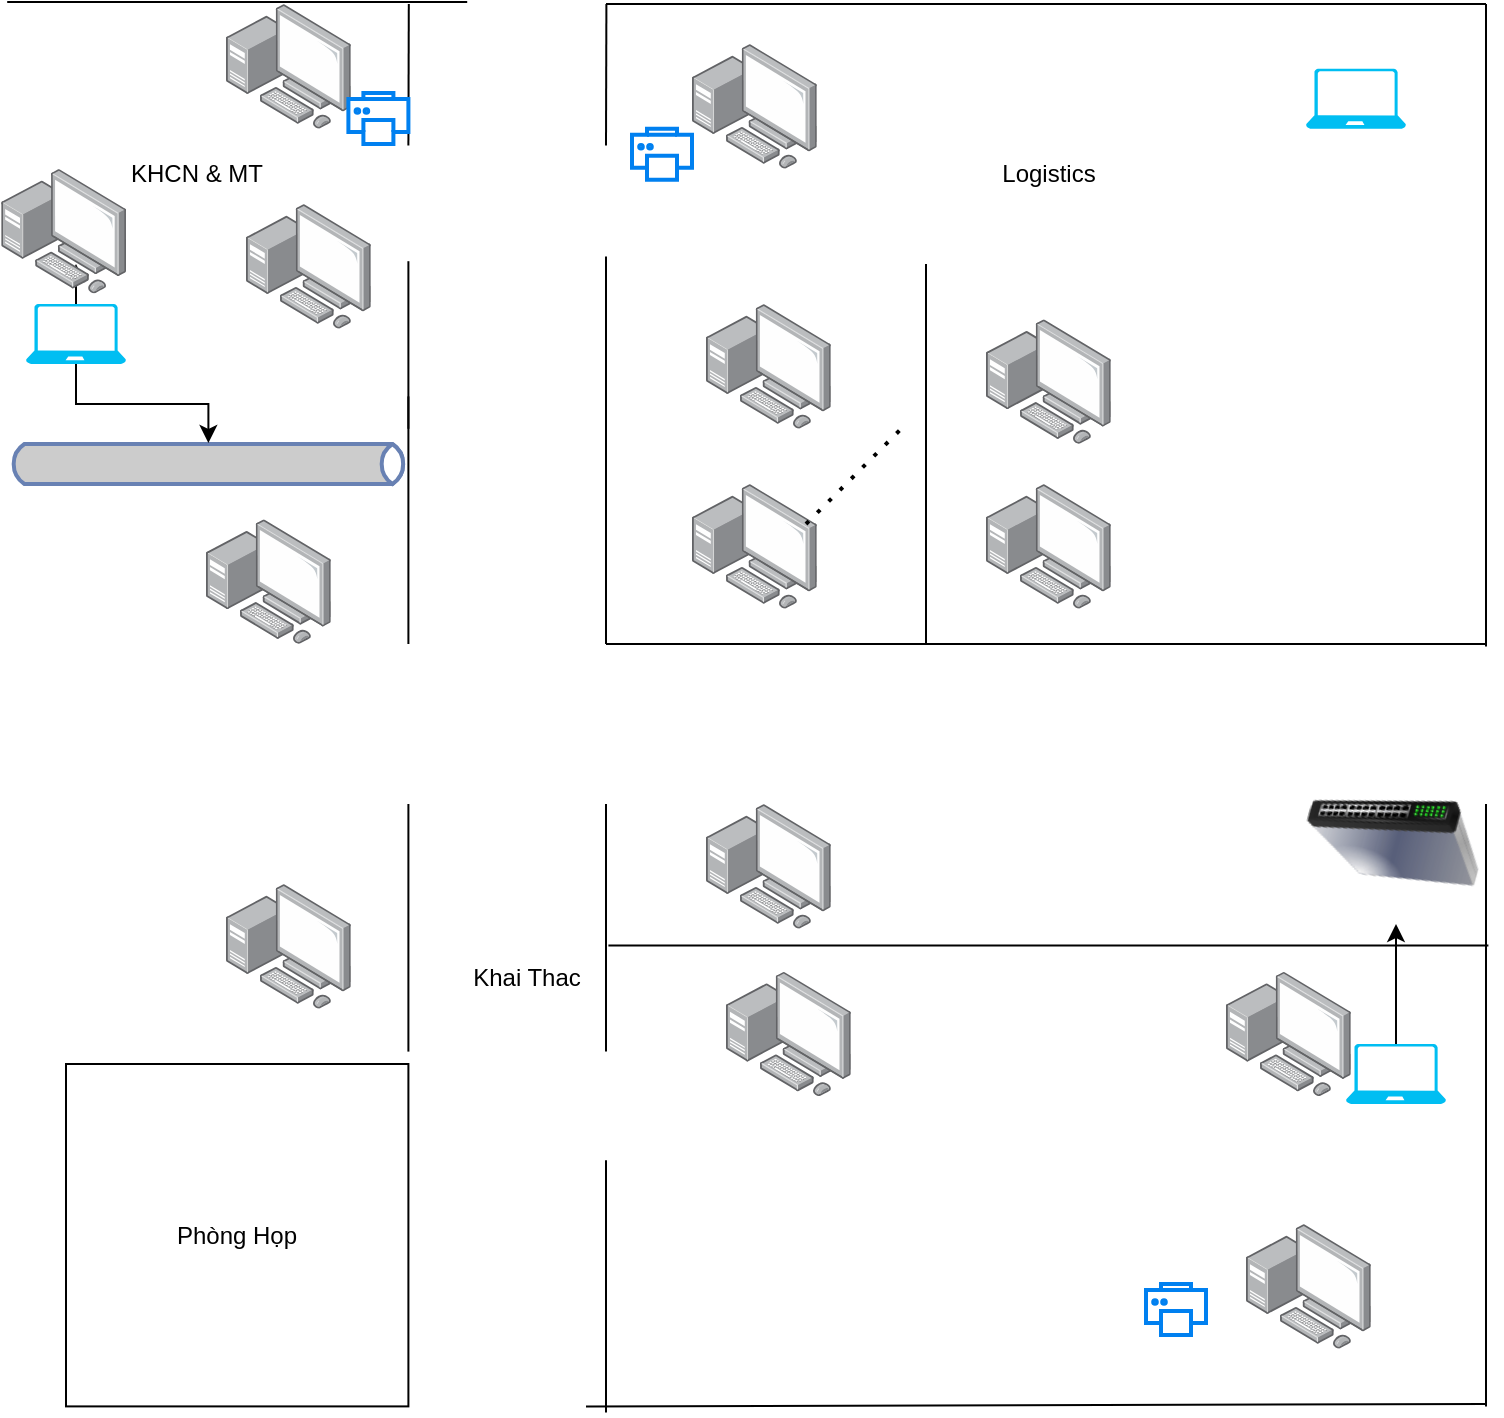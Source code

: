 <mxfile version="22.1.11" type="github">
  <diagram name="Page-1" id="QJJLpK6nWcHFGWCywGAE">
    <mxGraphModel dx="794" dy="1770" grid="1" gridSize="10" guides="1" tooltips="1" connect="1" arrows="1" fold="1" page="1" pageScale="1" pageWidth="850" pageHeight="1100" math="0" shadow="0">
      <root>
        <mxCell id="0" />
        <mxCell id="1" parent="0" />
        <mxCell id="UbKtXzE4tQQhxxHaPXXX-1" value="" style="endArrow=none;html=1;rounded=0;" parent="1" edge="1">
          <mxGeometry width="50" height="50" relative="1" as="geometry">
            <mxPoint x="320" y="320" as="sourcePoint" />
            <mxPoint x="760" y="320" as="targetPoint" />
          </mxGeometry>
        </mxCell>
        <mxCell id="UbKtXzE4tQQhxxHaPXXX-2" value="" style="endArrow=none;html=1;rounded=0;" parent="1" edge="1">
          <mxGeometry width="50" height="50" relative="1" as="geometry">
            <mxPoint x="321.2" y="470.7" as="sourcePoint" />
            <mxPoint x="761.2" y="470.7" as="targetPoint" />
          </mxGeometry>
        </mxCell>
        <mxCell id="UbKtXzE4tQQhxxHaPXXX-5" value="" style="image;points=[];aspect=fixed;html=1;align=center;shadow=0;dashed=0;image=img/lib/allied_telesis/computer_and_terminals/Personal_Computer_with_Server.svg;" parent="1" vertex="1">
          <mxGeometry x="630" y="483.8" width="62.4" height="62.4" as="geometry" />
        </mxCell>
        <mxCell id="UbKtXzE4tQQhxxHaPXXX-7" value="" style="image;points=[];aspect=fixed;html=1;align=center;shadow=0;dashed=0;image=img/lib/allied_telesis/computer_and_terminals/Personal_Computer_with_Server.svg;" parent="1" vertex="1">
          <mxGeometry x="640" y="610" width="62.4" height="62.4" as="geometry" />
        </mxCell>
        <mxCell id="UbKtXzE4tQQhxxHaPXXX-10" value="" style="image;points=[];aspect=fixed;html=1;align=center;shadow=0;dashed=0;image=img/lib/allied_telesis/computer_and_terminals/Personal_Computer_with_Server.svg;" parent="1" vertex="1">
          <mxGeometry x="380" y="483.8" width="62.4" height="62.4" as="geometry" />
        </mxCell>
        <mxCell id="UbKtXzE4tQQhxxHaPXXX-11" value="" style="image;points=[];aspect=fixed;html=1;align=center;shadow=0;dashed=0;image=img/lib/allied_telesis/computer_and_terminals/Personal_Computer_with_Server.svg;" parent="1" vertex="1">
          <mxGeometry x="130" y="440" width="62.4" height="62.4" as="geometry" />
        </mxCell>
        <mxCell id="UbKtXzE4tQQhxxHaPXXX-12" value="" style="image;points=[];aspect=fixed;html=1;align=center;shadow=0;dashed=0;image=img/lib/allied_telesis/computer_and_terminals/Personal_Computer_with_Server.svg;" parent="1" vertex="1">
          <mxGeometry x="120" y="257.6" width="62.4" height="62.4" as="geometry" />
        </mxCell>
        <mxCell id="UbKtXzE4tQQhxxHaPXXX-13" value="Phòng Họp" style="whiteSpace=wrap;html=1;aspect=fixed;" parent="1" vertex="1">
          <mxGeometry x="50" y="530" width="171.2" height="171.2" as="geometry" />
        </mxCell>
        <mxCell id="UbKtXzE4tQQhxxHaPXXX-14" value="" style="endArrow=none;html=1;rounded=0;" parent="1" edge="1">
          <mxGeometry width="50" height="50" relative="1" as="geometry">
            <mxPoint x="320" y="523.8" as="sourcePoint" />
            <mxPoint x="320" y="400" as="targetPoint" />
            <Array as="points">
              <mxPoint x="320" y="440" />
              <mxPoint x="320" y="430" />
            </Array>
          </mxGeometry>
        </mxCell>
        <mxCell id="UbKtXzE4tQQhxxHaPXXX-15" value="" style="endArrow=none;html=1;rounded=0;" parent="1" edge="1">
          <mxGeometry width="50" height="50" relative="1" as="geometry">
            <mxPoint x="221.2" y="523.8" as="sourcePoint" />
            <mxPoint x="221.2" y="400" as="targetPoint" />
            <Array as="points">
              <mxPoint x="221.2" y="440" />
            </Array>
          </mxGeometry>
        </mxCell>
        <mxCell id="UbKtXzE4tQQhxxHaPXXX-17" value="" style="endArrow=none;html=1;rounded=0;" parent="1" edge="1">
          <mxGeometry width="50" height="50" relative="1" as="geometry">
            <mxPoint x="221.2" y="320" as="sourcePoint" />
            <mxPoint x="221.2" y="196.2" as="targetPoint" />
            <Array as="points">
              <mxPoint x="221.2" y="236.2" />
            </Array>
          </mxGeometry>
        </mxCell>
        <mxCell id="UbKtXzE4tQQhxxHaPXXX-18" value="" style="html=1;outlineConnect=0;fillColor=#CCCCCC;strokeColor=#6881B3;gradientColor=none;gradientDirection=north;strokeWidth=2;shape=mxgraph.networks.bus;gradientColor=none;gradientDirection=north;fontColor=#ffffff;perimeter=backbonePerimeter;backboneSize=20;" parent="1" vertex="1">
          <mxGeometry x="21.2" y="220" width="200" height="20" as="geometry" />
        </mxCell>
        <mxCell id="UbKtXzE4tQQhxxHaPXXX-50" value="" style="edgeStyle=orthogonalEdgeStyle;rounded=0;orthogonalLoop=1;jettySize=auto;html=1;" parent="1" source="UbKtXzE4tQQhxxHaPXXX-19" edge="1">
          <mxGeometry relative="1" as="geometry">
            <mxPoint x="715" y="460" as="targetPoint" />
          </mxGeometry>
        </mxCell>
        <mxCell id="UbKtXzE4tQQhxxHaPXXX-19" value="" style="verticalLabelPosition=bottom;html=1;verticalAlign=top;align=center;strokeColor=none;fillColor=#00BEF2;shape=mxgraph.azure.laptop;pointerEvents=1;" parent="1" vertex="1">
          <mxGeometry x="690" y="520" width="50" height="30" as="geometry" />
        </mxCell>
        <mxCell id="UbKtXzE4tQQhxxHaPXXX-52" value="" style="edgeStyle=orthogonalEdgeStyle;rounded=0;orthogonalLoop=1;jettySize=auto;html=1;" parent="1" source="UbKtXzE4tQQhxxHaPXXX-20" target="UbKtXzE4tQQhxxHaPXXX-18" edge="1">
          <mxGeometry relative="1" as="geometry" />
        </mxCell>
        <mxCell id="UbKtXzE4tQQhxxHaPXXX-55" style="edgeStyle=orthogonalEdgeStyle;rounded=0;orthogonalLoop=1;jettySize=auto;html=1;" parent="1" source="UbKtXzE4tQQhxxHaPXXX-20" edge="1">
          <mxGeometry relative="1" as="geometry">
            <mxPoint x="55" y="130" as="targetPoint" />
          </mxGeometry>
        </mxCell>
        <mxCell id="UbKtXzE4tQQhxxHaPXXX-20" value="" style="verticalLabelPosition=bottom;html=1;verticalAlign=top;align=center;strokeColor=none;fillColor=#00BEF2;shape=mxgraph.azure.laptop;pointerEvents=1;" parent="1" vertex="1">
          <mxGeometry x="30" y="150" width="50" height="30" as="geometry" />
        </mxCell>
        <mxCell id="UbKtXzE4tQQhxxHaPXXX-21" value="" style="image;points=[];aspect=fixed;html=1;align=center;shadow=0;dashed=0;image=img/lib/allied_telesis/computer_and_terminals/Personal_Computer_with_Server.svg;" parent="1" vertex="1">
          <mxGeometry x="130" width="62.4" height="62.4" as="geometry" />
        </mxCell>
        <mxCell id="UbKtXzE4tQQhxxHaPXXX-22" value="" style="image;points=[];aspect=fixed;html=1;align=center;shadow=0;dashed=0;image=img/lib/allied_telesis/computer_and_terminals/Personal_Computer_with_Server.svg;" parent="1" vertex="1">
          <mxGeometry x="140" y="100" width="62.4" height="62.4" as="geometry" />
        </mxCell>
        <mxCell id="UbKtXzE4tQQhxxHaPXXX-24" value="" style="endArrow=none;html=1;rounded=0;" parent="1" edge="1">
          <mxGeometry width="50" height="50" relative="1" as="geometry">
            <mxPoint x="221.2" y="212.4" as="sourcePoint" />
            <mxPoint x="221.2" y="128.6" as="targetPoint" />
            <Array as="points">
              <mxPoint x="221.2" y="128.6" />
            </Array>
          </mxGeometry>
        </mxCell>
        <mxCell id="UbKtXzE4tQQhxxHaPXXX-25" value="" style="endArrow=none;html=1;rounded=0;" parent="1" edge="1">
          <mxGeometry width="50" height="50" relative="1" as="geometry">
            <mxPoint x="221.2" y="70.7" as="sourcePoint" />
            <mxPoint x="221.4" y="2.665e-15" as="targetPoint" />
            <Array as="points">
              <mxPoint x="221.4" y="2.665e-15" />
            </Array>
          </mxGeometry>
        </mxCell>
        <mxCell id="UbKtXzE4tQQhxxHaPXXX-26" value="" style="endArrow=none;html=1;rounded=0;" parent="1" edge="1">
          <mxGeometry width="50" height="50" relative="1" as="geometry">
            <mxPoint x="20.6" y="-1" as="sourcePoint" />
            <mxPoint x="250.6" y="-1" as="targetPoint" />
          </mxGeometry>
        </mxCell>
        <mxCell id="UbKtXzE4tQQhxxHaPXXX-27" value="" style="endArrow=none;html=1;rounded=0;" parent="1" edge="1">
          <mxGeometry width="50" height="50" relative="1" as="geometry">
            <mxPoint x="320" y="320" as="sourcePoint" />
            <mxPoint x="320" y="170" as="targetPoint" />
            <Array as="points">
              <mxPoint x="320" y="270" />
              <mxPoint x="320" y="126.2" />
              <mxPoint x="320" y="160" />
              <mxPoint x="320" y="220" />
            </Array>
          </mxGeometry>
        </mxCell>
        <mxCell id="UbKtXzE4tQQhxxHaPXXX-28" value="" style="endArrow=none;html=1;rounded=0;" parent="1" edge="1">
          <mxGeometry width="50" height="50" relative="1" as="geometry">
            <mxPoint x="320" y="70.7" as="sourcePoint" />
            <mxPoint x="320.2" y="3.553e-15" as="targetPoint" />
            <Array as="points">
              <mxPoint x="320.2" y="3.553e-15" />
            </Array>
          </mxGeometry>
        </mxCell>
        <mxCell id="UbKtXzE4tQQhxxHaPXXX-29" value="" style="endArrow=none;html=1;rounded=0;" parent="1" edge="1">
          <mxGeometry width="50" height="50" relative="1" as="geometry">
            <mxPoint x="320" as="sourcePoint" />
            <mxPoint x="760" as="targetPoint" />
          </mxGeometry>
        </mxCell>
        <mxCell id="UbKtXzE4tQQhxxHaPXXX-30" value="" style="image;points=[];aspect=fixed;html=1;align=center;shadow=0;dashed=0;image=img/lib/allied_telesis/computer_and_terminals/Personal_Computer_with_Server.svg;" parent="1" vertex="1">
          <mxGeometry x="363" y="20" width="62.4" height="62.4" as="geometry" />
        </mxCell>
        <mxCell id="UbKtXzE4tQQhxxHaPXXX-31" value="" style="image;points=[];aspect=fixed;html=1;align=center;shadow=0;dashed=0;image=img/lib/allied_telesis/computer_and_terminals/Personal_Computer_with_Server.svg;" parent="1" vertex="1">
          <mxGeometry x="370" y="150" width="62.4" height="62.4" as="geometry" />
        </mxCell>
        <mxCell id="UbKtXzE4tQQhxxHaPXXX-33" value="" style="image;points=[];aspect=fixed;html=1;align=center;shadow=0;dashed=0;image=img/lib/allied_telesis/computer_and_terminals/Personal_Computer_with_Server.svg;" parent="1" vertex="1">
          <mxGeometry x="363" y="240" width="62.4" height="62.4" as="geometry" />
        </mxCell>
        <mxCell id="UbKtXzE4tQQhxxHaPXXX-34" value="" style="verticalLabelPosition=bottom;html=1;verticalAlign=top;align=center;strokeColor=none;fillColor=#00BEF2;shape=mxgraph.azure.laptop;pointerEvents=1;" parent="1" vertex="1">
          <mxGeometry x="670" y="32.4" width="50" height="30" as="geometry" />
        </mxCell>
        <mxCell id="UbKtXzE4tQQhxxHaPXXX-35" value="" style="image;points=[];aspect=fixed;html=1;align=center;shadow=0;dashed=0;image=img/lib/allied_telesis/computer_and_terminals/Personal_Computer_with_Server.svg;" parent="1" vertex="1">
          <mxGeometry x="510" y="240" width="62.4" height="62.4" as="geometry" />
        </mxCell>
        <mxCell id="UbKtXzE4tQQhxxHaPXXX-38" value="" style="image;points=[];aspect=fixed;html=1;align=center;shadow=0;dashed=0;image=img/lib/allied_telesis/computer_and_terminals/Personal_Computer_with_Server.svg;" parent="1" vertex="1">
          <mxGeometry x="510" y="157.6" width="62.4" height="62.4" as="geometry" />
        </mxCell>
        <mxCell id="UbKtXzE4tQQhxxHaPXXX-39" value="" style="html=1;verticalLabelPosition=bottom;align=center;labelBackgroundColor=#ffffff;verticalAlign=top;strokeWidth=2;strokeColor=#0080F0;shadow=0;dashed=0;shape=mxgraph.ios7.icons.printer;" parent="1" vertex="1">
          <mxGeometry x="333" y="62.4" width="30" height="25.5" as="geometry" />
        </mxCell>
        <mxCell id="UbKtXzE4tQQhxxHaPXXX-40" value="" style="html=1;verticalLabelPosition=bottom;align=center;labelBackgroundColor=#ffffff;verticalAlign=top;strokeWidth=2;strokeColor=#0080F0;shadow=0;dashed=0;shape=mxgraph.ios7.icons.printer;" parent="1" vertex="1">
          <mxGeometry x="191.2" y="44.5" width="30" height="25.5" as="geometry" />
        </mxCell>
        <mxCell id="UbKtXzE4tQQhxxHaPXXX-41" value="" style="html=1;verticalLabelPosition=bottom;align=center;labelBackgroundColor=#ffffff;verticalAlign=top;strokeWidth=2;strokeColor=#0080F0;shadow=0;dashed=0;shape=mxgraph.ios7.icons.printer;" parent="1" vertex="1">
          <mxGeometry x="590" y="640" width="30" height="25.5" as="geometry" />
        </mxCell>
        <mxCell id="UbKtXzE4tQQhxxHaPXXX-42" value="" style="endArrow=none;html=1;rounded=0;" parent="1" edge="1">
          <mxGeometry width="50" height="50" relative="1" as="geometry">
            <mxPoint x="320" y="578.1" as="sourcePoint" />
            <mxPoint x="320" y="704.3" as="targetPoint" />
          </mxGeometry>
        </mxCell>
        <mxCell id="UbKtXzE4tQQhxxHaPXXX-43" value="" style="endArrow=none;html=1;rounded=0;" parent="1" edge="1">
          <mxGeometry width="50" height="50" relative="1" as="geometry">
            <mxPoint x="310" y="701.2" as="sourcePoint" />
            <mxPoint x="760" y="700" as="targetPoint" />
          </mxGeometry>
        </mxCell>
        <mxCell id="UbKtXzE4tQQhxxHaPXXX-44" value="" style="endArrow=none;html=1;rounded=0;" parent="1" edge="1">
          <mxGeometry width="50" height="50" relative="1" as="geometry">
            <mxPoint x="760" y="400" as="sourcePoint" />
            <mxPoint x="760" y="701.2" as="targetPoint" />
          </mxGeometry>
        </mxCell>
        <mxCell id="UbKtXzE4tQQhxxHaPXXX-45" value="" style="endArrow=none;dashed=1;html=1;dashPattern=1 3;strokeWidth=2;rounded=0;" parent="1" edge="1">
          <mxGeometry width="50" height="50" relative="1" as="geometry">
            <mxPoint x="420" y="260" as="sourcePoint" />
            <mxPoint x="470" y="210" as="targetPoint" />
          </mxGeometry>
        </mxCell>
        <mxCell id="UbKtXzE4tQQhxxHaPXXX-46" value="" style="endArrow=none;html=1;rounded=0;" parent="1" edge="1">
          <mxGeometry width="50" height="50" relative="1" as="geometry">
            <mxPoint x="760" as="sourcePoint" />
            <mxPoint x="760" y="321.2" as="targetPoint" />
          </mxGeometry>
        </mxCell>
        <mxCell id="UbKtXzE4tQQhxxHaPXXX-47" value="" style="image;html=1;image=img/lib/clip_art/networking/Switch_128x128.png;rotation=-165;" parent="1" vertex="1">
          <mxGeometry x="670" y="380" width="90" height="70" as="geometry" />
        </mxCell>
        <mxCell id="UbKtXzE4tQQhxxHaPXXX-48" value="" style="shape=image;html=1;verticalAlign=top;verticalLabelPosition=bottom;labelBackgroundColor=#ffffff;imageAspect=0;aspect=fixed;image=https://cdn2.iconfinder.com/data/icons/web-development-and-studio/512/110_walkie_talkie_communication_radio_camping_camping_camp-128.png" parent="1" vertex="1">
          <mxGeometry x="337.2" y="577.2" width="128" height="128" as="geometry" />
        </mxCell>
        <mxCell id="UbKtXzE4tQQhxxHaPXXX-49" value="" style="image;points=[];aspect=fixed;html=1;align=center;shadow=0;dashed=0;image=img/lib/allied_telesis/computer_and_terminals/Personal_Computer_with_Server.svg;" parent="1" vertex="1">
          <mxGeometry x="370" y="400" width="62.4" height="62.4" as="geometry" />
        </mxCell>
        <mxCell id="UbKtXzE4tQQhxxHaPXXX-51" value="" style="endArrow=none;html=1;rounded=0;" parent="1" edge="1">
          <mxGeometry width="50" height="50" relative="1" as="geometry">
            <mxPoint x="480" y="320" as="sourcePoint" />
            <mxPoint x="480" y="260" as="targetPoint" />
            <Array as="points">
              <mxPoint x="480" y="130" />
            </Array>
          </mxGeometry>
        </mxCell>
        <mxCell id="UbKtXzE4tQQhxxHaPXXX-54" value="" style="image;points=[];aspect=fixed;html=1;align=center;shadow=0;dashed=0;image=img/lib/allied_telesis/computer_and_terminals/Personal_Computer_with_Server.svg;" parent="1" vertex="1">
          <mxGeometry x="17.6" y="82.4" width="62.4" height="62.4" as="geometry" />
        </mxCell>
        <mxCell id="UbKtXzE4tQQhxxHaPXXX-58" value="KHCN &amp;amp; MT" style="text;html=1;align=center;verticalAlign=middle;resizable=0;points=[];autosize=1;strokeColor=none;fillColor=none;" parent="1" vertex="1">
          <mxGeometry x="70" y="70" width="90" height="30" as="geometry" />
        </mxCell>
        <mxCell id="UbKtXzE4tQQhxxHaPXXX-59" value="Khai Thac" style="text;html=1;align=center;verticalAlign=middle;resizable=0;points=[];autosize=1;strokeColor=none;fillColor=none;" parent="1" vertex="1">
          <mxGeometry x="240" y="472.4" width="80" height="30" as="geometry" />
        </mxCell>
        <mxCell id="UbKtXzE4tQQhxxHaPXXX-60" value="Logistics" style="text;html=1;align=center;verticalAlign=middle;resizable=0;points=[];autosize=1;strokeColor=none;fillColor=none;" parent="1" vertex="1">
          <mxGeometry x="506.2" y="70" width="70" height="30" as="geometry" />
        </mxCell>
      </root>
    </mxGraphModel>
  </diagram>
</mxfile>
